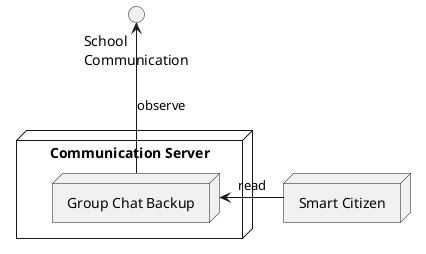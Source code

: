 @startuml

node "Communication Server" as dsmServer {


node "Group Chat Backup" as schoolCommBckup


}

interface "School\nCommunication" as schoolComm

node "Smart Citizen" as citz {
}

schoolCommBckup -up-> schoolComm: observe

citz -> schoolCommBckup : read


@enduml

